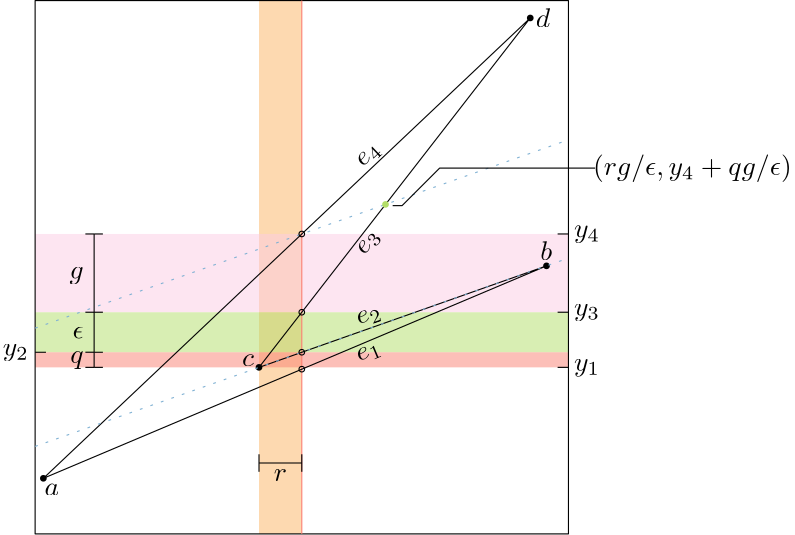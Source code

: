 <?xml version="1.0"?>
<!DOCTYPE ipe SYSTEM "ipe.dtd">
<ipe version="70206" creator="Ipe 7.2.7">
<info created="D:20180510111854" modified="D:20180510115206"/>
<ipestyle name="basic">
<symbol name="arrow/arc(spx)">
<path stroke="sym-stroke" fill="sym-stroke" pen="sym-pen">
0 0 m
-1 0.333 l
-1 -0.333 l
h
</path>
</symbol>
<symbol name="arrow/farc(spx)">
<path stroke="sym-stroke" fill="white" pen="sym-pen">
0 0 m
-1 0.333 l
-1 -0.333 l
h
</path>
</symbol>
<symbol name="arrow/ptarc(spx)">
<path stroke="sym-stroke" fill="sym-stroke" pen="sym-pen">
0 0 m
-1 0.333 l
-0.8 0 l
-1 -0.333 l
h
</path>
</symbol>
<symbol name="arrow/fptarc(spx)">
<path stroke="sym-stroke" fill="white" pen="sym-pen">
0 0 m
-1 0.333 l
-0.8 0 l
-1 -0.333 l
h
</path>
</symbol>
<symbol name="mark/circle(sx)" transformations="translations">
<path fill="sym-stroke">
0.6 0 0 0.6 0 0 e
0.4 0 0 0.4 0 0 e
</path>
</symbol>
<symbol name="mark/disk(sx)" transformations="translations">
<path fill="sym-stroke">
0.6 0 0 0.6 0 0 e
</path>
</symbol>
<symbol name="mark/fdisk(sfx)" transformations="translations">
<group>
<path fill="sym-fill">
0.5 0 0 0.5 0 0 e
</path>
<path fill="sym-stroke" fillrule="eofill">
0.6 0 0 0.6 0 0 e
0.4 0 0 0.4 0 0 e
</path>
</group>
</symbol>
<symbol name="mark/box(sx)" transformations="translations">
<path fill="sym-stroke" fillrule="eofill">
-0.6 -0.6 m
0.6 -0.6 l
0.6 0.6 l
-0.6 0.6 l
h
-0.4 -0.4 m
0.4 -0.4 l
0.4 0.4 l
-0.4 0.4 l
h
</path>
</symbol>
<symbol name="mark/square(sx)" transformations="translations">
<path fill="sym-stroke">
-0.6 -0.6 m
0.6 -0.6 l
0.6 0.6 l
-0.6 0.6 l
h
</path>
</symbol>
<symbol name="mark/fsquare(sfx)" transformations="translations">
<group>
<path fill="sym-fill">
-0.5 -0.5 m
0.5 -0.5 l
0.5 0.5 l
-0.5 0.5 l
h
</path>
<path fill="sym-stroke" fillrule="eofill">
-0.6 -0.6 m
0.6 -0.6 l
0.6 0.6 l
-0.6 0.6 l
h
-0.4 -0.4 m
0.4 -0.4 l
0.4 0.4 l
-0.4 0.4 l
h
</path>
</group>
</symbol>
<symbol name="mark/cross(sx)" transformations="translations">
<group>
<path fill="sym-stroke">
-0.43 -0.57 m
0.57 0.43 l
0.43 0.57 l
-0.57 -0.43 l
h
</path>
<path fill="sym-stroke">
-0.43 0.57 m
0.57 -0.43 l
0.43 -0.57 l
-0.57 0.43 l
h
</path>
</group>
</symbol>
<symbol name="arrow/fnormal(spx)">
<path stroke="sym-stroke" fill="white" pen="sym-pen">
0 0 m
-1 0.333 l
-1 -0.333 l
h
</path>
</symbol>
<symbol name="arrow/pointed(spx)">
<path stroke="sym-stroke" fill="sym-stroke" pen="sym-pen">
0 0 m
-1 0.333 l
-0.8 0 l
-1 -0.333 l
h
</path>
</symbol>
<symbol name="arrow/fpointed(spx)">
<path stroke="sym-stroke" fill="white" pen="sym-pen">
0 0 m
-1 0.333 l
-0.8 0 l
-1 -0.333 l
h
</path>
</symbol>
<symbol name="arrow/linear(spx)">
<path stroke="sym-stroke" pen="sym-pen">
-1 0.333 m
0 0 l
-1 -0.333 l
</path>
</symbol>
<symbol name="arrow/fdouble(spx)">
<path stroke="sym-stroke" fill="white" pen="sym-pen">
0 0 m
-1 0.333 l
-1 -0.333 l
h
-1 0 m
-2 0.333 l
-2 -0.333 l
h
</path>
</symbol>
<symbol name="arrow/double(spx)">
<path stroke="sym-stroke" fill="sym-stroke" pen="sym-pen">
0 0 m
-1 0.333 l
-1 -0.333 l
h
-1 0 m
-2 0.333 l
-2 -0.333 l
h
</path>
</symbol>
<pen name="heavier" value="0.8"/>
<pen name="fat" value="1.2"/>
<pen name="ultrafat" value="2"/>
<symbolsize name="large" value="5"/>
<symbolsize name="small" value="2"/>
<symbolsize name="tiny" value="1.1"/>
<arrowsize name="large" value="10"/>
<arrowsize name="small" value="5"/>
<arrowsize name="tiny" value="3"/>
<color name="red" value="1 0 0"/>
<color name="green" value="0 1 0"/>
<color name="blue" value="0 0 1"/>
<color name="yellow" value="1 1 0"/>
<color name="orange" value="1 0.647 0"/>
<color name="gold" value="1 0.843 0"/>
<color name="purple" value="0.627 0.125 0.941"/>
<color name="gray" value="0.745"/>
<color name="brown" value="0.647 0.165 0.165"/>
<color name="navy" value="0 0 0.502"/>
<color name="pink" value="1 0.753 0.796"/>
<color name="seagreen" value="0.18 0.545 0.341"/>
<color name="turquoise" value="0.251 0.878 0.816"/>
<color name="violet" value="0.933 0.51 0.933"/>
<color name="darkblue" value="0 0 0.545"/>
<color name="darkcyan" value="0 0.545 0.545"/>
<color name="darkgray" value="0.663"/>
<color name="darkgreen" value="0 0.392 0"/>
<color name="darkmagenta" value="0.545 0 0.545"/>
<color name="darkorange" value="1 0.549 0"/>
<color name="darkred" value="0.545 0 0"/>
<color name="lightblue" value="0.678 0.847 0.902"/>
<color name="lightcyan" value="0.878 1 1"/>
<color name="lightgray" value="0.827"/>
<color name="lightgreen" value="0.565 0.933 0.565"/>
<color name="lightyellow" value="1 1 0.878"/>
<dashstyle name="dashed" value="[4] 0"/>
<dashstyle name="dotted" value="[1 3] 0"/>
<dashstyle name="dash dotted" value="[4 2 1 2] 0"/>
<dashstyle name="dash dot dotted" value="[4 2 1 2 1 2] 0"/>
<textsize name="large" value="\large"/>
<textsize name="Large" value="\Large"/>
<textsize name="LARGE" value="\LARGE"/>
<textsize name="huge" value="\huge"/>
<textsize name="Huge" value="\Huge"/>
<textsize name="small" value="\small"/>
<textsize name="footnote" value="\footnotesize"/>
<textsize name="tiny" value="\tiny"/>
<textstyle name="center" begin="\begin{center}" end="\end{center}"/>
<textstyle name="itemize" begin="\begin{itemize}" end="\end{itemize}"/>
<textstyle name="item" begin="\begin{itemize}\item{}" end="\end{itemize}"/>
<gridsize name="4 pts" value="4"/>
<gridsize name="8 pts (~3 mm)" value="8"/>
<gridsize name="16 pts (~6 mm)" value="16"/>
<gridsize name="32 pts (~12 mm)" value="32"/>
<gridsize name="10 pts (~3.5 mm)" value="10"/>
<gridsize name="20 pts (~7 mm)" value="20"/>
<gridsize name="14 pts (~5 mm)" value="14"/>
<gridsize name="28 pts (~10 mm)" value="28"/>
<gridsize name="56 pts (~20 mm)" value="56"/>
<anglesize name="90 deg" value="90"/>
<anglesize name="60 deg" value="60"/>
<anglesize name="45 deg" value="45"/>
<anglesize name="30 deg" value="30"/>
<anglesize name="22.5 deg" value="22.5"/>
<opacity name="10%" value="0.1"/>
<opacity name="30%" value="0.3"/>
<opacity name="50%" value="0.5"/>
<opacity name="75%" value="0.75"/>
<tiling name="falling" angle="-60" step="4" width="1"/>
<tiling name="rising" angle="30" step="4" width="1"/>
</ipestyle>
<ipestyle name="brew">
<color name="aliceblue" value="0.941 0.973 1"/>
<color name="brew1" value="0.552 0.827 0.78"/>
<color name="brew2" value="1 1 0.701"/>
<color name="brew3" value="0.745 0.729 0.854"/>
<color name="brew4" value="0.984 0.501 0.447"/>
<color name="brew5" value="0.501 0.694 0.827"/>
<color name="brew6" value="0.992 0.705 0.384"/>
<color name="brew7" value="0.701 0.87 0.411"/>
<color name="brew8" value="0.988 0.803 0.898"/>
</ipestyle>
<ipestyle>
<opacity name="10%" value="0.1"/>
<opacity name="30%" value="0.3"/>
<opacity name="50%" value="0.5"/>
<opacity name="20%" value="0.2"/>
<opacity name="40%" value="0.4"/>
<opacity name="60%" value="0.6"/>
<opacity name="70%" value="0.7"/>
<opacity name="80%" value="0.8"/>
<opacity name="90%" value="0.9"/>
</ipestyle>
<page>
<layer name="alpha"/>
<view layers="alpha" active="alpha"/>
<path layer="alpha" fill="brew6" opacity="50%">
272.596 768 m
272.596 576 l
288 576 l
288 768 l
h
</path>
<path fill="brew8" opacity="50%">
192 683.968 m
192 655.79 l
384 655.79 l
384 683.968 l
h
</path>
<path fill="brew7" opacity="50%">
192 655.79 m
192 641.387 l
384 641.387 l
384 655.79 l
h
</path>
<path fill="brew4" opacity="50%">
192 641.387 m
192 635.948 l
384 635.948 l
384 641.387 l
h
</path>
<path stroke="black">
192 768 m
192 576 l
384 576 l
384 768 l
h
</path>
<path stroke="brew4">
288 768 m
288 576 l
</path>
<path stroke="black">
213.241 641.387 m
213.241 635.948 l
</path>
<path stroke="black">
272.596 601.517 m
288 601.517 l
</path>
<text matrix="1 0 0 1 -0.538266 3.9891" transformations="translations" pos="280.836 595.383" stroke="black" type="label" width="4.771" height="4.289" depth="0" halign="center" valign="top" style="math">r</text>
<text matrix="1 0 0 1 4.74956 0" transformations="translations" pos="204.729 638.694" stroke="black" type="label" width="4.805" height="4.297" depth="1.93" halign="right" valign="center" style="math">q</text>
<use name="mark/disk(sx)" pos="194.966 596.009" size="small" stroke="black"/>
<use name="mark/disk(sx)" pos="370.247 761.729" size="small" stroke="black"/>
<path matrix="1 0 0 1 0 42.5816" stroke="brew5" dash="dotted">
192 607.491 m
384 675.282 l
</path>
<path stroke="black">
194.966 596.009 m
376.095 672.491 l
272.596 635.948 l
370.247 761.729 l
h
</path>
<use name="mark/disk(sx)" pos="318.138 694.61" size="small" stroke="brew7"/>
<path stroke="black">
213.241 641.387 m
213.241 683.968 l
</path>
<path matrix="0.6 0 0 0.6 83.7944 261.773" stroke="black">
210.487 703.66 m
215.745 703.66 l
</path>
<path matrix="0.6 0 0 0.6 86.9491 261.772" stroke="black">
210.487 703.66 m
215.745 703.66 l
</path>
<path matrix="0.6 0 0 0.6 83.7947 233.595" stroke="black">
210.487 703.66 m
215.745 703.66 l
</path>
<path matrix="0.6 0 0 0.6 86.9494 233.594" stroke="black">
210.487 703.66 m
215.745 703.66 l
</path>
<path matrix="0.6 0 0 0.6 83.795 219.192" stroke="black">
210.487 703.66 m
215.745 703.66 l
</path>
<path matrix="0.6 0 0 0.6 86.9497 219.191" stroke="black">
210.487 703.66 m
215.745 703.66 l
</path>
<path matrix="0.6 0 0 0.6 83.7953 213.753" stroke="black">
210.487 703.66 m
215.745 703.66 l
</path>
<path matrix="0.6 0 0 0.6 86.95 213.752" stroke="black">
210.487 703.66 m
215.745 703.66 l
</path>
<text matrix="1 0 0 1 4.74995 9.76355" transformations="translations" pos="204.729 638.694" stroke="black" type="label" width="4.044" height="4.289" depth="0" halign="right" valign="center" style="math">\epsilon</text>
<text matrix="1 0 0 1 4.74995 30.4171" transformations="translations" pos="204.729 638.694" stroke="black" type="label" width="5.109" height="4.297" depth="1.93" halign="right" valign="center" style="math">g</text>
<use name="mark/disk(sx)" pos="272.596 635.948" size="small" stroke="black"/>
<use name="mark/disk(sx)" pos="376.095 672.491" size="small" stroke="black"/>
<path matrix="1 0 0 1 0 0.00047631" stroke="brew5" dash="dotted">
192 607.491 m
384 675.282 l
</path>
<text matrix="1 0 0 1 0 5" transformations="translations" pos="195.341 589.124" stroke="black" type="label" width="5.266" height="4.289" depth="0" valign="top" style="math">a</text>
<text matrix="1 0 0 1 3 -3" transformations="translations" pos="372.965 677.498" stroke="black" type="label" width="4.276" height="6.918" depth="0" halign="center" valign="baseline" style="math">b</text>
<text matrix="1 0 0 1 5 -5" transformations="translations" pos="265.815 641.387" stroke="black" type="label" width="4.311" height="4.289" depth="0" halign="right" valign="baseline" style="math">c</text>
<text matrix="1 0 0 1 -3 9" transformations="translations" pos="375.218 752.854" stroke="black" type="label" width="5.185" height="6.918" depth="0" valign="center" style="math">d</text>
<path matrix="0 0.6 -0.6 0 694.792 472.07" stroke="black">
210.487 703.66 m
215.745 703.66 l
</path>
<path matrix="0 0.6 -0.6 0 694.793 475.224" stroke="black">
210.487 703.66 m
215.745 703.66 l
</path>
<path matrix="0 0.6 -0.6 0 710.196 472.07" stroke="black">
210.487 703.66 m
215.745 703.66 l
</path>
<path matrix="0 0.6 -0.6 0 710.197 475.224" stroke="black">
210.487 703.66 m
215.745 703.66 l
</path>
<use name="mark/circle(sx)" pos="288 635.293" size="small" stroke="black"/>
<use name="mark/circle(sx)" pos="288 641.387" size="small" stroke="black"/>
<use name="mark/circle(sx)" pos="288 655.79" size="small" stroke="black"/>
<use name="mark/circle(sx)" pos="288 683.968" size="small" stroke="black"/>
<path stroke="black">
384 635.948 m
380.1 635.948 l
</path>
<path matrix="1 0 0 1 -188.1 5.43888" stroke="black">
384 635.948 m
380.1 635.948 l
</path>
<path matrix="1 0 0 1 0 19.8417" stroke="black">
384 635.948 m
380.1 635.948 l
</path>
<path matrix="1 0 0 1 0 48.0205" stroke="black">
384 635.948 m
380.1 635.948 l
</path>
<text matrix="1 0 0 1 -2.25366 0.883914" transformations="translations" pos="388.237 635.064" stroke="black" type="label" width="9.354" height="4.297" depth="1.93" valign="center" style="math">y_1</text>
<text matrix="1 0 0 1 -198.528 6.32288" transformations="translations" pos="388.237 635.064" stroke="black" type="label" width="9.354" height="4.297" depth="1.93" halign="right" valign="center" style="math">y_2</text>
<text matrix="1 0 0 1 -2.25395 20.7257" transformations="translations" pos="388.237 635.064" stroke="black" type="label" width="9.354" height="4.297" depth="1.93" valign="center" style="math">y_3</text>
<text matrix="1 0 0 1 -2.25395 48.9045" transformations="translations" pos="388.237 635.064" stroke="black" type="label" width="9.354" height="4.297" depth="1.93" valign="center" style="math">y_4</text>
<text matrix="0.921497 0.388386 -0.388386 0.921497 281.418 -52.6619" transformations="rigid" pos="297.985 630.182" stroke="black" type="label" width="9.108" height="4.294" depth="1.49" halign="center" valign="top" style="math">e_1</text>
<text matrix="0.945381 0.325968 -0.325968 0.945381 241.385 -60.5861" transformations="rigid" pos="300.113 649.709" stroke="black" type="label" width="9.108" height="4.294" depth="1.49" halign="center" valign="bottom" style="math">e_2</text>
<text matrix="0.611067 0.791579 -0.791579 0.611067 640.997 47.8585" transformations="rigid" pos="300.113 649.709" stroke="black" type="label" width="9.108" height="4.294" depth="1.49" halign="center" valign="top" style="math">e_3</text>
<text matrix="0.723213 0.690626 -0.690626 0.723213 546.037 32.8826" transformations="rigid" pos="300.113 649.709" stroke="black" type="label" width="9.108" height="4.294" depth="1.49" halign="center" valign="bottom" style="math">e_4</text>
<text matrix="1 0 0 1 72.9773 18.4008" transformations="translations" pos="319.839 689.283" stroke="black" type="label" width="71.552" height="7.473" depth="2.49" valign="center" style="math">(rg/\epsilon,y_4+qg/\epsilon)</text>
<path stroke="black">
393.567 707.684 m
337.614 707.684 l
324.095 694.165 l
320.715 694.165 l
</path>
</page>
</ipe>

